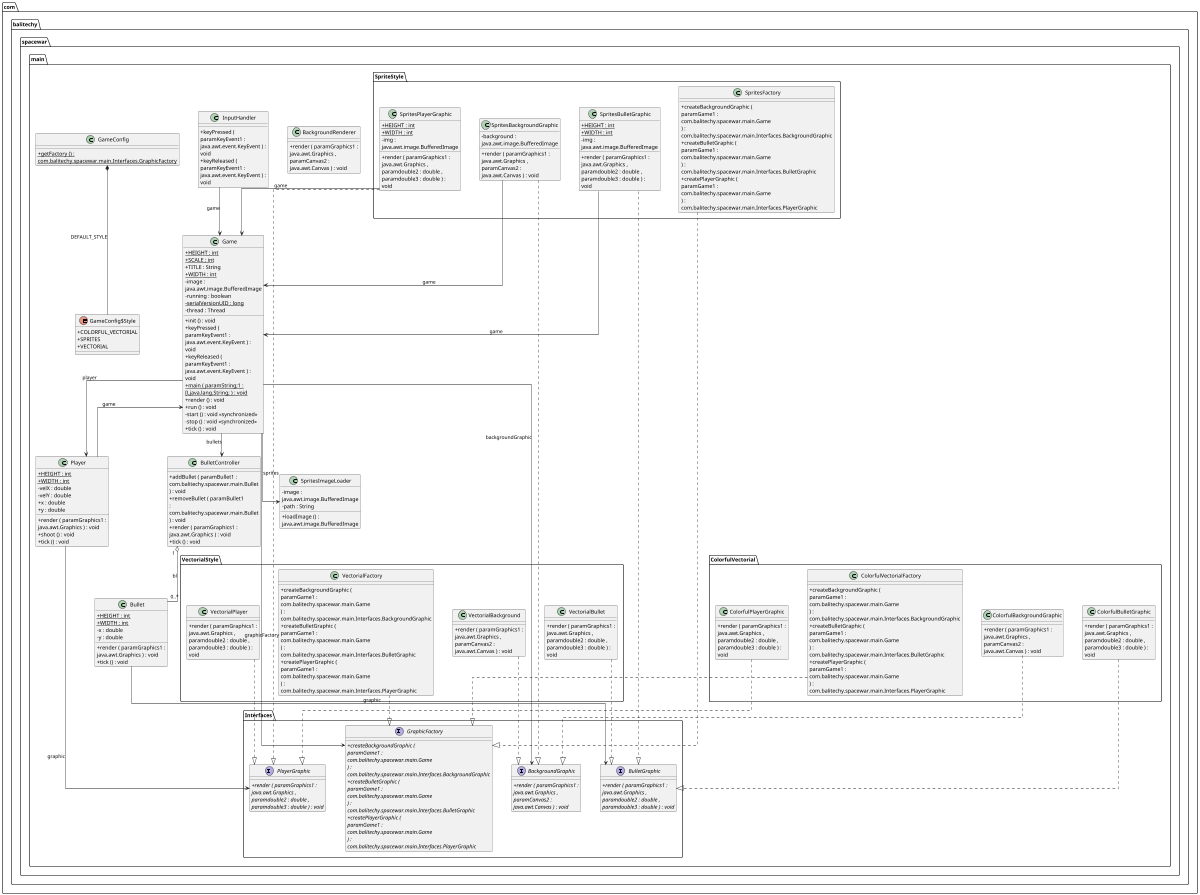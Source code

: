 @startuml
top to bottom direction
scale max 1200x2000

skinparam linetype ortho
skinparam nodesep 50
skinparam ranksep 60
skinparam classAttributeIconSize 0
skinparam wrapWidth 200
skinparam maxMessageSize 200

class com.balitechy.spacewar.main.BackgroundRenderer {
	{method} +render ( paramGraphics1 : java.awt.Graphics , paramCanvas2 : java.awt.Canvas ) : void
}

class com.balitechy.spacewar.main.Bullet {
	{field} {static} +HEIGHT : int
	{field} {static} +WIDTH : int
	{field} -x : double
	{field} -y : double
	{method} +render ( paramGraphics1 : java.awt.Graphics ) : void
	{method} +tick () : void
}


class com.balitechy.spacewar.main.BulletController {
	{method} +addBullet ( paramBullet1 : com.balitechy.spacewar.main.Bullet ) : void
	{method} +removeBullet ( paramBullet1 : com.balitechy.spacewar.main.Bullet ) : void
	{method} +render ( paramGraphics1 : java.awt.Graphics ) : void
	{method} +tick () : void
}


class com.balitechy.spacewar.main.ColorfulVectorial.ColorfulBackgroundGraphic {
	{method} +render ( paramGraphics1 : java.awt.Graphics , paramCanvas2 : java.awt.Canvas ) : void
}


class com.balitechy.spacewar.main.ColorfulVectorial.ColorfulBulletGraphic {
	{method} +render ( paramGraphics1 : java.awt.Graphics , paramdouble2 : double , paramdouble3 : double ) : void
}


class com.balitechy.spacewar.main.ColorfulVectorial.ColorfulPlayerGraphic {
	{method} +render ( paramGraphics1 : java.awt.Graphics , paramdouble2 : double , paramdouble3 : double ) : void
}


class com.balitechy.spacewar.main.ColorfulVectorial.ColorfulVectorialFactory {
	{method} +createBackgroundGraphic ( paramGame1 : com.balitechy.spacewar.main.Game ) : com.balitechy.spacewar.main.Interfaces.BackgroundGraphic
	{method} +createBulletGraphic ( paramGame1 : com.balitechy.spacewar.main.Game ) : com.balitechy.spacewar.main.Interfaces.BulletGraphic
	{method} +createPlayerGraphic ( paramGame1 : com.balitechy.spacewar.main.Game ) : com.balitechy.spacewar.main.Interfaces.PlayerGraphic
}


class com.balitechy.spacewar.main.Game {
	{field} {static} +HEIGHT : int
	{field} {static} +SCALE : int
	{field} +TITLE : String
	{field} {static} +WIDTH : int
	{field} -image : java.awt.image.BufferedImage
	{field} -running : boolean
	{field} {static} -serialVersionUID : long
	{field} -thread : Thread
	{method} +init () : void
	{method} +keyPressed ( paramKeyEvent1 : java.awt.event.KeyEvent ) : void
	{method} +keyReleased ( paramKeyEvent1 : java.awt.event.KeyEvent ) : void
	{method}  {static} +main ( paramString;1 : [Ljava.lang.String; ) : void
	{method} +render () : void
	{method} +run () : void
	{method} -start () : void <<synchronized>> 
	{method} -stop () : void <<synchronized>> 
	{method} +tick () : void
}


class com.balitechy.spacewar.main.GameConfig {
	{method}  {static} +getFactory () : com.balitechy.spacewar.main.Interfaces.GraphicFactory
}


enum com.balitechy.spacewar.main.GameConfig$Style {
	{field} +COLORFUL_VECTORIAL
	{field} +SPRITES
	{field} +VECTORIAL
}


class com.balitechy.spacewar.main.InputHandler {
	{method} +keyPressed ( paramKeyEvent1 : java.awt.event.KeyEvent ) : void
	{method} +keyReleased ( paramKeyEvent1 : java.awt.event.KeyEvent ) : void
}


interface com.balitechy.spacewar.main.Interfaces.BackgroundGraphic {
	{method}  {abstract} +render ( paramGraphics1 : java.awt.Graphics , paramCanvas2 : java.awt.Canvas ) : void
}


interface com.balitechy.spacewar.main.Interfaces.BulletGraphic {
	{method}  {abstract} +render ( paramGraphics1 : java.awt.Graphics , paramdouble2 : double , paramdouble3 : double ) : void
}


interface com.balitechy.spacewar.main.Interfaces.GraphicFactory {
	{method}  {abstract} +createBackgroundGraphic ( paramGame1 : com.balitechy.spacewar.main.Game ) : com.balitechy.spacewar.main.Interfaces.BackgroundGraphic
	{method}  {abstract} +createBulletGraphic ( paramGame1 : com.balitechy.spacewar.main.Game ) : com.balitechy.spacewar.main.Interfaces.BulletGraphic
	{method}  {abstract} +createPlayerGraphic ( paramGame1 : com.balitechy.spacewar.main.Game ) : com.balitechy.spacewar.main.Interfaces.PlayerGraphic
}


interface com.balitechy.spacewar.main.Interfaces.PlayerGraphic {
	{method}  {abstract} +render ( paramGraphics1 : java.awt.Graphics , paramdouble2 : double , paramdouble3 : double ) : void
}


class com.balitechy.spacewar.main.Player {
	{field} {static} +HEIGHT : int
	{field} {static} +WIDTH : int
	{field} -velX : double
	{field} -velY : double
	{field} +x : double
	{field} +y : double
	{method} +render ( paramGraphics1 : java.awt.Graphics ) : void
	{method} +shoot () : void
	{method} +tick () : void
}


class com.balitechy.spacewar.main.SpriteStyle.SpritesBackgroundGraphic {
	{field} -background : java.awt.image.BufferedImage
	{method} +render ( paramGraphics1 : java.awt.Graphics , paramCanvas2 : java.awt.Canvas ) : void
}


class com.balitechy.spacewar.main.SpriteStyle.SpritesBulletGraphic {
	{field} {static} +HEIGHT : int
	{field} {static} +WIDTH : int
	{field} -img : java.awt.image.BufferedImage
	{method} +render ( paramGraphics1 : java.awt.Graphics , paramdouble2 : double , paramdouble3 : double ) : void
}


class com.balitechy.spacewar.main.SpriteStyle.SpritesFactory {
	{method} +createBackgroundGraphic ( paramGame1 : com.balitechy.spacewar.main.Game ) : com.balitechy.spacewar.main.Interfaces.BackgroundGraphic
	{method} +createBulletGraphic ( paramGame1 : com.balitechy.spacewar.main.Game ) : com.balitechy.spacewar.main.Interfaces.BulletGraphic
	{method} +createPlayerGraphic ( paramGame1 : com.balitechy.spacewar.main.Game ) : com.balitechy.spacewar.main.Interfaces.PlayerGraphic
}


class com.balitechy.spacewar.main.SpriteStyle.SpritesPlayerGraphic {
	{field} {static} +HEIGHT : int
	{field} {static} +WIDTH : int
	{field} -img : java.awt.image.BufferedImage
	{method} +render ( paramGraphics1 : java.awt.Graphics , paramdouble2 : double , paramdouble3 : double ) : void
}


class com.balitechy.spacewar.main.SpritesImageLoader {
	{field} -image : java.awt.image.BufferedImage
	{field} -path : String
	{method} +loadImage () : java.awt.image.BufferedImage
}


class com.balitechy.spacewar.main.VectorialStyle.VectorialBackground {
	{method} +render ( paramGraphics1 : java.awt.Graphics , paramCanvas2 : java.awt.Canvas ) : void
}


class com.balitechy.spacewar.main.VectorialStyle.VectorialBullet {
	{method} +render ( paramGraphics1 : java.awt.Graphics , paramdouble2 : double , paramdouble3 : double ) : void
}


class com.balitechy.spacewar.main.VectorialStyle.VectorialFactory {
	{method} +createBackgroundGraphic ( paramGame1 : com.balitechy.spacewar.main.Game ) : com.balitechy.spacewar.main.Interfaces.BackgroundGraphic
	{method} +createBulletGraphic ( paramGame1 : com.balitechy.spacewar.main.Game ) : com.balitechy.spacewar.main.Interfaces.BulletGraphic
	{method} +createPlayerGraphic ( paramGame1 : com.balitechy.spacewar.main.Game ) : com.balitechy.spacewar.main.Interfaces.PlayerGraphic
}


class com.balitechy.spacewar.main.VectorialStyle.VectorialPlayer {
	{method} +render ( paramGraphics1 : java.awt.Graphics , paramdouble2 : double , paramdouble3 : double ) : void
}




com.balitechy.spacewar.main.Bullet -->  com.balitechy.spacewar.main.Interfaces.BulletGraphic : graphic
com.balitechy.spacewar.main.BulletController "1" o-- "0..*"  com.balitechy.spacewar.main.Bullet : bl
com.balitechy.spacewar.main.ColorfulVectorial.ColorfulBackgroundGraphic ..|>  com.balitechy.spacewar.main.Interfaces.BackgroundGraphic
com.balitechy.spacewar.main.ColorfulVectorial.ColorfulBulletGraphic ..|>  com.balitechy.spacewar.main.Interfaces.BulletGraphic
com.balitechy.spacewar.main.ColorfulVectorial.ColorfulPlayerGraphic ..|>  com.balitechy.spacewar.main.Interfaces.PlayerGraphic
com.balitechy.spacewar.main.ColorfulVectorial.ColorfulVectorialFactory ..|>  com.balitechy.spacewar.main.Interfaces.GraphicFactory
com.balitechy.spacewar.main.Game -->  com.balitechy.spacewar.main.BulletController : bullets
com.balitechy.spacewar.main.Game -->  com.balitechy.spacewar.main.Interfaces.BackgroundGraphic : backgroundGraphic
com.balitechy.spacewar.main.Game -->  com.balitechy.spacewar.main.Interfaces.GraphicFactory : graphicFactory
com.balitechy.spacewar.main.Game -->  com.balitechy.spacewar.main.Player : player
com.balitechy.spacewar.main.Game -->  com.balitechy.spacewar.main.SpritesImageLoader : sprites
com.balitechy.spacewar.main.GameConfig *--  com.balitechy.spacewar.main.GameConfig$Style : DEFAULT_STYLE
com.balitechy.spacewar.main.InputHandler -->  com.balitechy.spacewar.main.Game : game
com.balitechy.spacewar.main.Player -->  com.balitechy.spacewar.main.Game : game
com.balitechy.spacewar.main.Player -->  com.balitechy.spacewar.main.Interfaces.PlayerGraphic : graphic
com.balitechy.spacewar.main.SpriteStyle.SpritesBackgroundGraphic -->  com.balitechy.spacewar.main.Game : game
com.balitechy.spacewar.main.SpriteStyle.SpritesBackgroundGraphic ..|>  com.balitechy.spacewar.main.Interfaces.BackgroundGraphic
com.balitechy.spacewar.main.SpriteStyle.SpritesBulletGraphic -->  com.balitechy.spacewar.main.Game : game
com.balitechy.spacewar.main.SpriteStyle.SpritesBulletGraphic ..|>  com.balitechy.spacewar.main.Interfaces.BulletGraphic
com.balitechy.spacewar.main.SpriteStyle.SpritesFactory ..|>  com.balitechy.spacewar.main.Interfaces.GraphicFactory
com.balitechy.spacewar.main.SpriteStyle.SpritesPlayerGraphic -->  com.balitechy.spacewar.main.Game : game
com.balitechy.spacewar.main.SpriteStyle.SpritesPlayerGraphic ..|>  com.balitechy.spacewar.main.Interfaces.PlayerGraphic
com.balitechy.spacewar.main.VectorialStyle.VectorialBackground ..|>  com.balitechy.spacewar.main.Interfaces.BackgroundGraphic
com.balitechy.spacewar.main.VectorialStyle.VectorialBullet ..|>  com.balitechy.spacewar.main.Interfaces.BulletGraphic
com.balitechy.spacewar.main.VectorialStyle.VectorialFactory ..|>  com.balitechy.spacewar.main.Interfaces.GraphicFactory
com.balitechy.spacewar.main.VectorialStyle.VectorialPlayer ..|>  com.balitechy.spacewar.main.Interfaces.PlayerGraphic


@enduml